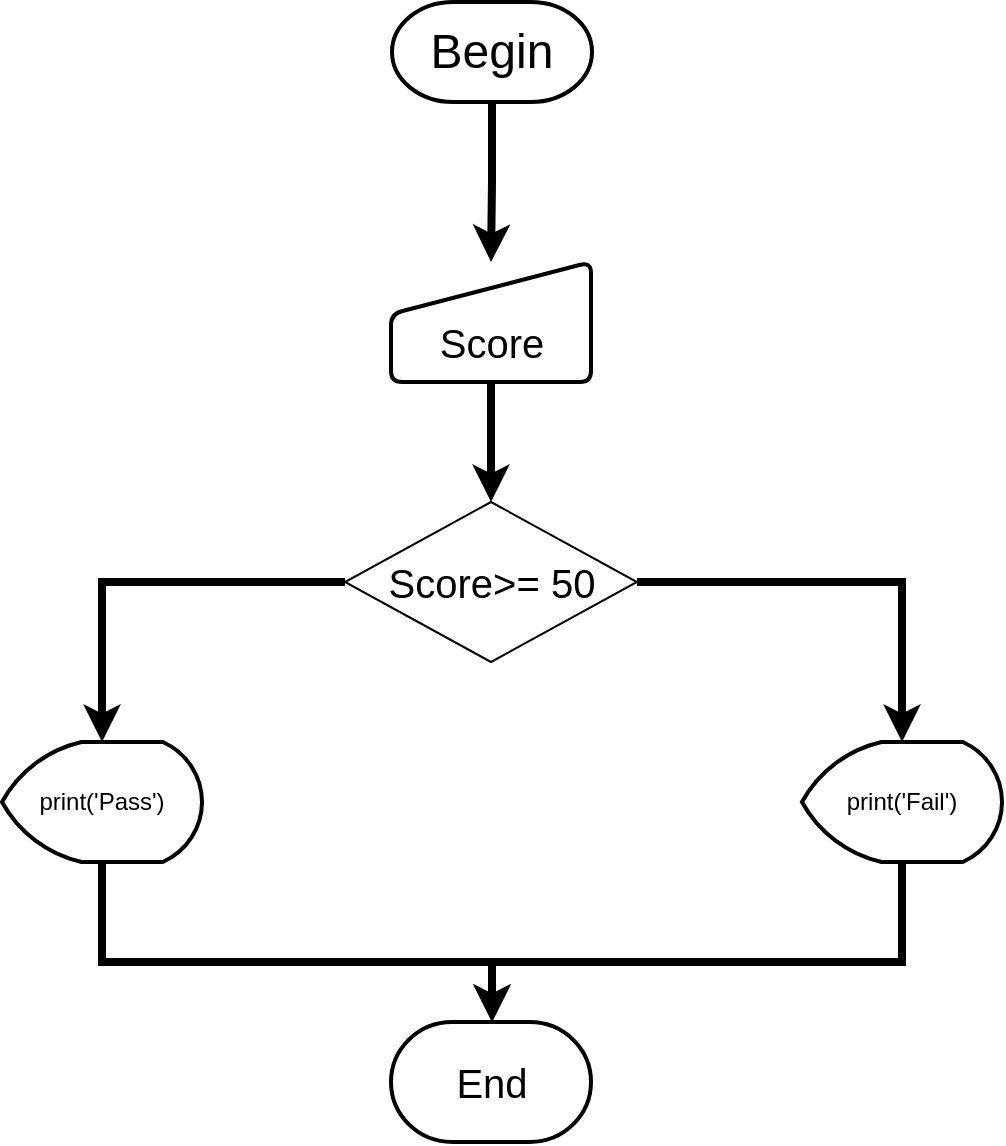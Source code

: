 <mxfile version="10.9.1" type="github"><diagram id="2ZxGc4A0VnVoJ08RW-QT" name="Page-1"><mxGraphModel dx="1398" dy="844" grid="1" gridSize="10" guides="1" tooltips="1" connect="1" arrows="1" fold="1" page="1" pageScale="1" pageWidth="850" pageHeight="1100" math="0" shadow="0"><root><mxCell id="0"/><mxCell id="1" parent="0"/><mxCell id="6EI1i6DKaV04aK33g3W2-7" style="edgeStyle=orthogonalEdgeStyle;rounded=0;orthogonalLoop=1;jettySize=auto;html=1;exitX=0.5;exitY=1;exitDx=0;exitDy=0;exitPerimeter=0;entryX=0.5;entryY=0;entryDx=0;entryDy=0;strokeWidth=4;" edge="1" parent="1" source="6EI1i6DKaV04aK33g3W2-2" target="6EI1i6DKaV04aK33g3W2-5"><mxGeometry relative="1" as="geometry"/></mxCell><mxCell id="6EI1i6DKaV04aK33g3W2-2" value="&lt;font style=&quot;font-size: 24px&quot;&gt;Begin&lt;/font&gt;" style="strokeWidth=2;html=1;shape=mxgraph.flowchart.terminator;whiteSpace=wrap;" vertex="1" parent="1"><mxGeometry x="375" y="40" width="100" height="50" as="geometry"/></mxCell><mxCell id="6EI1i6DKaV04aK33g3W2-9" style="edgeStyle=orthogonalEdgeStyle;rounded=0;orthogonalLoop=1;jettySize=auto;html=1;exitX=0.5;exitY=1;exitDx=0;exitDy=0;strokeWidth=4;" edge="1" parent="1" source="6EI1i6DKaV04aK33g3W2-5" target="6EI1i6DKaV04aK33g3W2-8"><mxGeometry relative="1" as="geometry"/></mxCell><mxCell id="6EI1i6DKaV04aK33g3W2-5" value="" style="verticalLabelPosition=bottom;verticalAlign=top;html=1;strokeWidth=2;shape=manualInput;whiteSpace=wrap;rounded=1;size=26;arcSize=11;" vertex="1" parent="1"><mxGeometry x="374.5" y="170" width="100" height="60" as="geometry"/></mxCell><mxCell id="6EI1i6DKaV04aK33g3W2-6" value="&lt;font style=&quot;font-size: 20px&quot;&gt;Score&lt;/font&gt;" style="text;html=1;strokeColor=none;fillColor=none;align=center;verticalAlign=middle;whiteSpace=wrap;rounded=0;" vertex="1" parent="1"><mxGeometry x="404.5" y="200" width="40" height="20" as="geometry"/></mxCell><mxCell id="6EI1i6DKaV04aK33g3W2-13" style="edgeStyle=orthogonalEdgeStyle;rounded=0;orthogonalLoop=1;jettySize=auto;html=1;exitX=1;exitY=0.5;exitDx=0;exitDy=0;entryX=0.5;entryY=0;entryDx=0;entryDy=0;entryPerimeter=0;strokeWidth=4;" edge="1" parent="1" source="6EI1i6DKaV04aK33g3W2-8" target="6EI1i6DKaV04aK33g3W2-11"><mxGeometry relative="1" as="geometry"/></mxCell><mxCell id="6EI1i6DKaV04aK33g3W2-14" style="edgeStyle=orthogonalEdgeStyle;rounded=0;orthogonalLoop=1;jettySize=auto;html=1;exitX=0;exitY=0.5;exitDx=0;exitDy=0;entryX=0.5;entryY=0;entryDx=0;entryDy=0;entryPerimeter=0;strokeWidth=4;" edge="1" parent="1" source="6EI1i6DKaV04aK33g3W2-8" target="6EI1i6DKaV04aK33g3W2-10"><mxGeometry relative="1" as="geometry"/></mxCell><mxCell id="6EI1i6DKaV04aK33g3W2-8" value="&lt;font style=&quot;font-size: 20px&quot;&gt;Score&amp;gt;= 50&lt;/font&gt;" style="rhombus;whiteSpace=wrap;html=1;" vertex="1" parent="1"><mxGeometry x="351.5" y="290" width="146" height="80" as="geometry"/></mxCell><mxCell id="6EI1i6DKaV04aK33g3W2-31" style="edgeStyle=orthogonalEdgeStyle;rounded=0;orthogonalLoop=1;jettySize=auto;html=1;entryX=0.5;entryY=0;entryDx=0;entryDy=0;entryPerimeter=0;strokeWidth=4;" edge="1" parent="1" source="6EI1i6DKaV04aK33g3W2-10"><mxGeometry relative="1" as="geometry"><mxPoint x="425" y="550" as="targetPoint"/><Array as="points"><mxPoint x="230" y="520"/><mxPoint x="425" y="520"/></Array></mxGeometry></mxCell><mxCell id="6EI1i6DKaV04aK33g3W2-10" value="print('Pass')" style="strokeWidth=2;html=1;shape=mxgraph.flowchart.display;whiteSpace=wrap;" vertex="1" parent="1"><mxGeometry x="180" y="410" width="100" height="60" as="geometry"/></mxCell><mxCell id="6EI1i6DKaV04aK33g3W2-11" value="print('Fail')" style="strokeWidth=2;html=1;shape=mxgraph.flowchart.display;whiteSpace=wrap;" vertex="1" parent="1"><mxGeometry x="580" y="410" width="100" height="60" as="geometry"/></mxCell><mxCell id="6EI1i6DKaV04aK33g3W2-12" value="&lt;font style=&quot;font-size: 20px&quot;&gt;End&lt;/font&gt;" style="strokeWidth=2;html=1;shape=mxgraph.flowchart.terminator;whiteSpace=wrap;" vertex="1" parent="1"><mxGeometry x="374.5" y="550" width="100" height="60" as="geometry"/></mxCell><mxCell id="6EI1i6DKaV04aK33g3W2-30" style="edgeStyle=orthogonalEdgeStyle;rounded=0;orthogonalLoop=1;jettySize=auto;html=1;entryX=0.5;entryY=0;entryDx=0;entryDy=0;entryPerimeter=0;strokeWidth=4;" edge="1" parent="1" source="6EI1i6DKaV04aK33g3W2-11"><mxGeometry relative="1" as="geometry"><mxPoint x="580" y="440" as="sourcePoint"/><mxPoint x="425" y="550" as="targetPoint"/><Array as="points"><mxPoint x="630" y="520"/><mxPoint x="425" y="520"/></Array></mxGeometry></mxCell></root></mxGraphModel></diagram></mxfile>